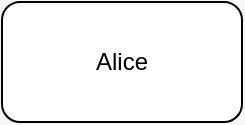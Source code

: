 <mxfile version="28.1.2">
  <diagram id="alice-bob" name="SinglePage">
    <mxGraphModel dx="1494" dy="1382" grid="1" gridSize="10" guides="1" tooltips="1" connect="1" arrows="1" fold="1" page="1" pageScale="1" pageWidth="850" pageHeight="1100" background="light-dark(#F7F7F7,#121212)" math="0" shadow="0">
      <root>
        <object label="" documentation="The Alice and Bob characters were created by [Ron Rivest](https://en.wikipedia.org/wiki/Ron_Rivest), [Adi Shamir](https://en.wikipedia.org/wiki/Adi_Shamir), and [Leonard Adleman](https://en.wikipedia.org/wiki/Leonard_Adleman) in their 1978 paper &quot;A Method for Obtaining Digital Signatures and Public-key Cryptosystems&quot;" id="0">
          <mxCell />
        </object>
        <mxCell id="1" parent="0" />
        <mxCell id="NDMAX1CGEOr9LUrrhr4b-1" value="Alice" style="rounded=1;whiteSpace=wrap;html=1;" vertex="1" parent="1">
          <mxGeometry x="370" y="670" width="120" height="60" as="geometry" />
        </mxCell>
      </root>
    </mxGraphModel>
  </diagram>
</mxfile>
